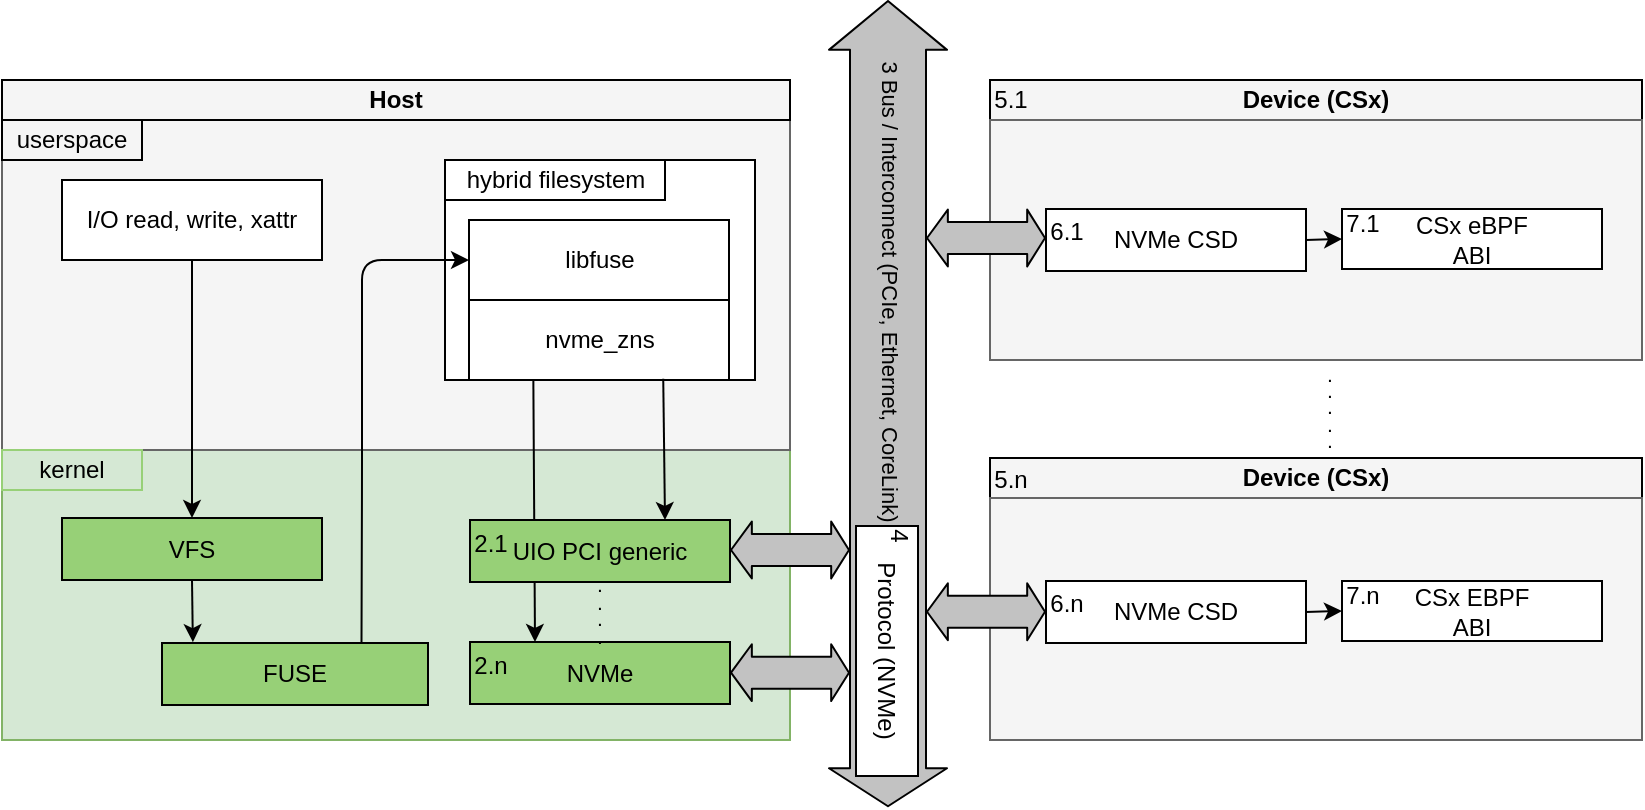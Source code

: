 <mxfile version="16.6.7" type="device"><diagram id="S2L_fBp9i6U7t1u01zK_" name="Page-1"><mxGraphModel dx="2268" dy="729" grid="1" gridSize="10" guides="1" tooltips="1" connect="1" arrows="1" fold="1" page="1" pageScale="1" pageWidth="850" pageHeight="1100" math="0" shadow="0"><root><mxCell id="0"/><mxCell id="1" parent="0"/><mxCell id="i_0_BjyM4eRB5BnsNZBt-20" value="" style="rounded=0;whiteSpace=wrap;html=1;fillColor=#d5e8d4;strokeColor=#82b366;" parent="1" vertex="1"><mxGeometry x="-20" y="265" width="394" height="145" as="geometry"/></mxCell><mxCell id="i_0_BjyM4eRB5BnsNZBt-16" value="" style="rounded=0;whiteSpace=wrap;html=1;strokeColor=#666666;fontColor=#333333;fillColor=#F5F5F5;" parent="1" vertex="1"><mxGeometry x="-20" y="100" width="394" height="165" as="geometry"/></mxCell><mxCell id="i_0_BjyM4eRB5BnsNZBt-24" value="" style="group" parent="1" vertex="1" connectable="0"><mxGeometry x="214" y="361" width="130" height="31" as="geometry"/></mxCell><mxCell id="i_0_BjyM4eRB5BnsNZBt-25" value="NVMe" style="rounded=0;whiteSpace=wrap;html=1;fillColor=#97D077;" parent="i_0_BjyM4eRB5BnsNZBt-24" vertex="1"><mxGeometry width="130" height="31" as="geometry"/></mxCell><mxCell id="i_0_BjyM4eRB5BnsNZBt-26" value="&lt;div&gt;2.n&lt;/div&gt;" style="rounded=0;whiteSpace=wrap;html=1;labelBackgroundColor=none;strokeColor=none;fillColor=none;" parent="i_0_BjyM4eRB5BnsNZBt-24" vertex="1"><mxGeometry y="1.5" width="20.8" height="20" as="geometry"/></mxCell><mxCell id="i_0_BjyM4eRB5BnsNZBt-29" value="&lt;br&gt;&lt;div&gt;.&lt;/div&gt;&lt;div&gt;.&lt;/div&gt;&lt;div&gt;.&lt;/div&gt;&lt;div&gt;.&lt;br&gt;&lt;/div&gt;&lt;p&gt;&lt;/p&gt;" style="text;html=1;strokeColor=none;fillColor=none;align=center;verticalAlign=middle;whiteSpace=wrap;rounded=0;dashed=1;fontSize=7;spacing=0;fontStyle=1" parent="1" vertex="1"><mxGeometry x="214" y="330" width="130" height="31" as="geometry"/></mxCell><mxCell id="i_0_BjyM4eRB5BnsNZBt-30" value="Host" style="text;html=1;align=center;verticalAlign=middle;whiteSpace=wrap;rounded=0;strokeColor=#000000;fillColor=#F5F5F5;fontStyle=1" parent="1" vertex="1"><mxGeometry x="-20" y="80" width="394" height="20" as="geometry"/></mxCell><mxCell id="i_0_BjyM4eRB5BnsNZBt-31" value="Device (CSx)" style="text;html=1;align=center;verticalAlign=middle;whiteSpace=wrap;rounded=0;strokeColor=#000000;fillColor=#F5F5F5;fontStyle=1" parent="1" vertex="1"><mxGeometry x="474" y="80" width="326" height="20" as="geometry"/></mxCell><mxCell id="i_0_BjyM4eRB5BnsNZBt-32" value="" style="shape=flexArrow;endArrow=classic;html=1;width=16;endSize=2.637;startArrow=block;fillColor=#C2C2C2;startSize=3.142;startWidth=11.402;endWidth=11.402;" parent="1" edge="1"><mxGeometry width="50" height="50" relative="1" as="geometry"><mxPoint x="344" y="315" as="sourcePoint"/><mxPoint x="404" y="315" as="targetPoint"/></mxGeometry></mxCell><mxCell id="i_0_BjyM4eRB5BnsNZBt-33" value="" style="shape=flexArrow;endArrow=classic;html=1;width=38;endSize=7.811;startArrow=block;fillColor=#C2C2C2;" parent="1" edge="1"><mxGeometry width="50" height="50" relative="1" as="geometry"><mxPoint x="423" y="443.63" as="sourcePoint"/><mxPoint x="423" y="40" as="targetPoint"/></mxGeometry></mxCell><mxCell id="i_0_BjyM4eRB5BnsNZBt-35" value="" style="shape=flexArrow;endArrow=classic;html=1;width=16;endSize=2.637;startArrow=block;fillColor=#C2C2C2;startSize=3.142;startWidth=11.402;endWidth=11.402;" parent="1" edge="1"><mxGeometry width="50" height="50" relative="1" as="geometry"><mxPoint x="344" y="376.33" as="sourcePoint"/><mxPoint x="404" y="376.33" as="targetPoint"/></mxGeometry></mxCell><mxCell id="i_0_BjyM4eRB5BnsNZBt-36" value="" style="rounded=0;whiteSpace=wrap;html=1;strokeColor=#666666;fontColor=#333333;fillColor=#F5F5F5;" parent="1" vertex="1"><mxGeometry x="474" y="100" width="326" height="120" as="geometry"/></mxCell><mxCell id="i_0_BjyM4eRB5BnsNZBt-37" value="&lt;div&gt;5.1&lt;/div&gt;" style="rounded=0;whiteSpace=wrap;html=1;labelBackgroundColor=none;strokeColor=none;fillColor=none;" parent="1" vertex="1"><mxGeometry x="474.0" y="80" width="20.8" height="20" as="geometry"/></mxCell><mxCell id="i_0_BjyM4eRB5BnsNZBt-38" value="&lt;p style=&quot;line-height: 50%&quot;&gt;&lt;/p&gt;&lt;div&gt;.&lt;/div&gt;&lt;div&gt;.&lt;/div&gt;&lt;div&gt;.&lt;/div&gt;&lt;div&gt;.&lt;/div&gt;&lt;div&gt;.&lt;br&gt;&lt;/div&gt;&lt;p&gt;&lt;/p&gt;" style="text;html=1;strokeColor=none;fillColor=none;align=center;verticalAlign=middle;whiteSpace=wrap;rounded=0;dashed=1;fontSize=7;spacing=0;fontStyle=1" parent="1" vertex="1"><mxGeometry x="579" y="220" width="130" height="50" as="geometry"/></mxCell><mxCell id="i_0_BjyM4eRB5BnsNZBt-39" value="Device (CSx)" style="text;html=1;align=center;verticalAlign=middle;whiteSpace=wrap;rounded=0;strokeColor=#000000;fillColor=#F5F5F5;fontStyle=1" parent="1" vertex="1"><mxGeometry x="474" y="269" width="326" height="20" as="geometry"/></mxCell><mxCell id="i_0_BjyM4eRB5BnsNZBt-40" value="" style="rounded=0;whiteSpace=wrap;html=1;strokeColor=#666666;fontColor=#333333;fillColor=#F5F5F5;" parent="1" vertex="1"><mxGeometry x="474" y="289" width="326" height="121" as="geometry"/></mxCell><mxCell id="i_0_BjyM4eRB5BnsNZBt-41" value="&lt;div&gt;5.n&lt;/div&gt;" style="rounded=0;whiteSpace=wrap;html=1;labelBackgroundColor=none;strokeColor=none;fillColor=none;" parent="1" vertex="1"><mxGeometry x="474.0" y="270" width="20.8" height="20" as="geometry"/></mxCell><mxCell id="i_0_BjyM4eRB5BnsNZBt-42" value="" style="group" parent="1" vertex="1" connectable="0"><mxGeometry x="650" y="330.5" width="130" height="30" as="geometry"/></mxCell><mxCell id="i_0_BjyM4eRB5BnsNZBt-43" value="CSx EBPF&lt;br&gt;&lt;div&gt;ABI&lt;/div&gt;" style="rounded=0;whiteSpace=wrap;html=1;" parent="i_0_BjyM4eRB5BnsNZBt-42" vertex="1"><mxGeometry width="130" height="30" as="geometry"/></mxCell><mxCell id="i_0_BjyM4eRB5BnsNZBt-44" value="&lt;div&gt;7.n&lt;/div&gt;" style="rounded=0;whiteSpace=wrap;html=1;labelBackgroundColor=none;strokeColor=none;fillColor=none;" parent="i_0_BjyM4eRB5BnsNZBt-42" vertex="1"><mxGeometry width="20.8" height="15" as="geometry"/></mxCell><mxCell id="i_0_BjyM4eRB5BnsNZBt-45" value="" style="group" parent="1" vertex="1" connectable="0"><mxGeometry x="502" y="330.5" width="130" height="31" as="geometry"/></mxCell><mxCell id="i_0_BjyM4eRB5BnsNZBt-46" value="NVMe CSD" style="rounded=0;whiteSpace=wrap;html=1;fillColor=#FFFFFF;" parent="i_0_BjyM4eRB5BnsNZBt-45" vertex="1"><mxGeometry width="130" height="31" as="geometry"/></mxCell><mxCell id="i_0_BjyM4eRB5BnsNZBt-47" value="&lt;div&gt;6.n&lt;/div&gt;" style="rounded=0;whiteSpace=wrap;html=1;labelBackgroundColor=none;strokeColor=none;fillColor=none;" parent="i_0_BjyM4eRB5BnsNZBt-45" vertex="1"><mxGeometry y="1.5" width="20.8" height="20" as="geometry"/></mxCell><mxCell id="i_0_BjyM4eRB5BnsNZBt-48" value="" style="group;spacingTop=0;" parent="1" vertex="1" connectable="0"><mxGeometry x="650" y="144.5" width="130" height="30" as="geometry"/></mxCell><mxCell id="i_0_BjyM4eRB5BnsNZBt-49" value="CSx eBPF&lt;br&gt;&lt;div&gt;ABI&lt;/div&gt;" style="rounded=0;whiteSpace=wrap;html=1;" parent="i_0_BjyM4eRB5BnsNZBt-48" vertex="1"><mxGeometry width="130" height="30" as="geometry"/></mxCell><mxCell id="i_0_BjyM4eRB5BnsNZBt-50" value="&lt;div&gt;7.1&lt;/div&gt;" style="rounded=0;whiteSpace=wrap;html=1;labelBackgroundColor=none;strokeColor=none;fillColor=none;" parent="i_0_BjyM4eRB5BnsNZBt-48" vertex="1"><mxGeometry width="20.8" height="15" as="geometry"/></mxCell><mxCell id="i_0_BjyM4eRB5BnsNZBt-51" value="" style="group" parent="1" vertex="1" connectable="0"><mxGeometry x="502" y="144.5" width="130" height="31" as="geometry"/></mxCell><mxCell id="i_0_BjyM4eRB5BnsNZBt-52" value="NVMe CSD" style="rounded=0;whiteSpace=wrap;html=1;fillColor=#FFFFFF;" parent="i_0_BjyM4eRB5BnsNZBt-51" vertex="1"><mxGeometry width="130" height="31" as="geometry"/></mxCell><mxCell id="i_0_BjyM4eRB5BnsNZBt-53" value="&lt;div&gt;6.1&lt;/div&gt;" style="rounded=0;whiteSpace=wrap;html=1;labelBackgroundColor=none;strokeColor=none;fillColor=none;" parent="i_0_BjyM4eRB5BnsNZBt-51" vertex="1"><mxGeometry y="1.5" width="20.8" height="20" as="geometry"/></mxCell><mxCell id="i_0_BjyM4eRB5BnsNZBt-58" value="" style="shape=flexArrow;endArrow=classic;html=1;width=16;endSize=2.637;startArrow=block;fillColor=#C2C2C2;startSize=3.142;startWidth=11.402;endWidth=11.402;" parent="1" edge="1"><mxGeometry width="50" height="50" relative="1" as="geometry"><mxPoint x="442" y="345.88" as="sourcePoint"/><mxPoint x="502" y="345.88" as="targetPoint"/></mxGeometry></mxCell><mxCell id="i_0_BjyM4eRB5BnsNZBt-60" value="" style="shape=flexArrow;endArrow=classic;html=1;width=16;endSize=2.637;startArrow=block;fillColor=#C2C2C2;startSize=3.142;startWidth=11.402;endWidth=11.402;" parent="1" edge="1"><mxGeometry width="50" height="50" relative="1" as="geometry"><mxPoint x="442" y="159.0" as="sourcePoint"/><mxPoint x="502" y="159.0" as="targetPoint"/></mxGeometry></mxCell><mxCell id="i_0_BjyM4eRB5BnsNZBt-61" value="" style="endArrow=classic;html=1;fillColor=#ffffff;fontSize=10;exitX=1;exitY=0.5;exitDx=0;exitDy=0;entryX=0;entryY=1;entryDx=0;entryDy=0;" parent="1" source="i_0_BjyM4eRB5BnsNZBt-46" target="i_0_BjyM4eRB5BnsNZBt-44" edge="1"><mxGeometry width="50" height="50" relative="1" as="geometry"><mxPoint x="321.5" y="170" as="sourcePoint"/><mxPoint x="321.5" y="371" as="targetPoint"/><Array as="points"/></mxGeometry></mxCell><mxCell id="i_0_BjyM4eRB5BnsNZBt-62" value="" style="endArrow=classic;html=1;fillColor=#ffffff;fontSize=10;entryX=0;entryY=0.5;entryDx=0;entryDy=0;exitX=1;exitY=0.5;exitDx=0;exitDy=0;" parent="1" source="i_0_BjyM4eRB5BnsNZBt-52" target="i_0_BjyM4eRB5BnsNZBt-49" edge="1"><mxGeometry width="50" height="50" relative="1" as="geometry"><mxPoint x="659" y="183.17" as="sourcePoint"/><mxPoint x="713.07" y="205" as="targetPoint"/><Array as="points"/></mxGeometry></mxCell><mxCell id="i_0_BjyM4eRB5BnsNZBt-69" value="3 Bus / Interconnect (PCIe, Ethernet, CoreLink)" style="edgeLabel;html=1;align=center;verticalAlign=middle;resizable=0;points=[];labelBackgroundColor=none;rotation=90;" parent="1" vertex="1" connectable="0"><mxGeometry x="424.005" y="184.996" as="geometry"/></mxCell><mxCell id="i_0_BjyM4eRB5BnsNZBt-70" value="Protocol (NVMe)" style="rounded=0;whiteSpace=wrap;html=1;rotation=90;" parent="1" vertex="1"><mxGeometry x="360" y="350" width="125" height="31" as="geometry"/></mxCell><mxCell id="i_0_BjyM4eRB5BnsNZBt-75" value="4" style="rounded=0;whiteSpace=wrap;html=1;labelBackgroundColor=none;strokeColor=none;fillColor=none;rotation=90;" parent="1" vertex="1"><mxGeometry x="424.54" y="300" width="8.929" height="15" as="geometry"/></mxCell><mxCell id="i_0_BjyM4eRB5BnsNZBt-76" value="userspace" style="text;html=1;fillColor=none;align=center;verticalAlign=middle;whiteSpace=wrap;rounded=0;strokeColor=#000000;" parent="1" vertex="1"><mxGeometry x="-20" y="100" width="70" height="20" as="geometry"/></mxCell><mxCell id="i_0_BjyM4eRB5BnsNZBt-77" value="kernel" style="text;html=1;fillColor=none;align=center;verticalAlign=middle;whiteSpace=wrap;rounded=0;strokeColor=#97D077;" parent="1" vertex="1"><mxGeometry x="-20" y="265" width="70" height="20" as="geometry"/></mxCell><mxCell id="nUIsV-gCeC4iNbI2lIwb-3" value="" style="group" parent="1" vertex="1" connectable="0"><mxGeometry x="10" y="299" width="130" height="31" as="geometry"/></mxCell><mxCell id="nUIsV-gCeC4iNbI2lIwb-4" value="VFS" style="rounded=0;whiteSpace=wrap;html=1;fillColor=#97D077;" parent="nUIsV-gCeC4iNbI2lIwb-3" vertex="1"><mxGeometry width="130" height="31" as="geometry"/></mxCell><mxCell id="nUIsV-gCeC4iNbI2lIwb-5" value="" style="group" parent="1" vertex="1" connectable="0"><mxGeometry x="60" y="361.5" width="133" height="31" as="geometry"/></mxCell><mxCell id="nUIsV-gCeC4iNbI2lIwb-6" value="FUSE" style="rounded=0;whiteSpace=wrap;html=1;fillColor=#97D077;" parent="nUIsV-gCeC4iNbI2lIwb-5" vertex="1"><mxGeometry width="133" height="31" as="geometry"/></mxCell><mxCell id="nUIsV-gCeC4iNbI2lIwb-9" value="" style="endArrow=classic;html=1;fillColor=#ffffff;fontSize=10;entryX=0.5;entryY=0;entryDx=0;entryDy=0;exitX=0.5;exitY=1;exitDx=0;exitDy=0;" parent="1" source="nUIsV-gCeC4iNbI2lIwb-8" target="nUIsV-gCeC4iNbI2lIwb-4" edge="1"><mxGeometry width="50" height="50" relative="1" as="geometry"><mxPoint x="-44.5" y="306" as="sourcePoint"/><mxPoint x="-44.344" y="384.791" as="targetPoint"/><Array as="points"/></mxGeometry></mxCell><mxCell id="nUIsV-gCeC4iNbI2lIwb-10" value="" style="endArrow=classic;html=1;fillColor=#ffffff;fontSize=10;exitX=0.5;exitY=1;exitDx=0;exitDy=0;entryX=0.116;entryY=-0.014;entryDx=0;entryDy=0;entryPerimeter=0;" parent="1" source="nUIsV-gCeC4iNbI2lIwb-4" target="nUIsV-gCeC4iNbI2lIwb-6" edge="1"><mxGeometry width="50" height="50" relative="1" as="geometry"><mxPoint x="-184.5" y="261" as="sourcePoint"/><mxPoint x="-57" y="362" as="targetPoint"/><Array as="points"/></mxGeometry></mxCell><mxCell id="nUIsV-gCeC4iNbI2lIwb-8" value="I/O read, write, xattr" style="rounded=0;whiteSpace=wrap;html=1;" parent="1" vertex="1"><mxGeometry x="10" y="130" width="130" height="40" as="geometry"/></mxCell><mxCell id="2FKXtWeZJ99oMbGete19-2" value="nvme_zns" style="rounded=0;whiteSpace=wrap;html=1;" parent="1" vertex="1"><mxGeometry x="201.5" y="120" width="155" height="110" as="geometry"/></mxCell><mxCell id="nUIsV-gCeC4iNbI2lIwb-1" value="" style="group" parent="1" vertex="1" connectable="0"><mxGeometry x="213.5" y="150" width="130" height="40" as="geometry"/></mxCell><mxCell id="nUIsV-gCeC4iNbI2lIwb-2" value="libfuse" style="rounded=0;whiteSpace=wrap;html=1;" parent="nUIsV-gCeC4iNbI2lIwb-1" vertex="1"><mxGeometry width="130" height="40" as="geometry"/></mxCell><mxCell id="i_0_BjyM4eRB5BnsNZBt-5" value="nvme_zns" style="rounded=0;whiteSpace=wrap;html=1;" parent="1" vertex="1"><mxGeometry x="213.5" y="190" width="130" height="40" as="geometry"/></mxCell><mxCell id="2FKXtWeZJ99oMbGete19-3" value="hybrid filesystem" style="text;html=1;fillColor=none;align=center;verticalAlign=middle;whiteSpace=wrap;rounded=0;strokeColor=#000000;" parent="1" vertex="1"><mxGeometry x="201.5" y="120" width="110" height="20" as="geometry"/></mxCell><mxCell id="3GnY77skOhq2iIOU1t_L-1" value="" style="endArrow=classic;html=1;fillColor=#ffffff;fontSize=10;exitX=0.704;exitY=0.994;exitDx=0;exitDy=0;entryX=0.75;entryY=0;entryDx=0;entryDy=0;exitPerimeter=0;" parent="1" source="2FKXtWeZJ99oMbGete19-2" target="i_0_BjyM4eRB5BnsNZBt-22" edge="1"><mxGeometry width="50" height="50" relative="1" as="geometry"><mxPoint x="169.75" y="371.5" as="sourcePoint"/><mxPoint x="251.12" y="248.92" as="targetPoint"/><Array as="points"/></mxGeometry></mxCell><mxCell id="3GnY77skOhq2iIOU1t_L-2" value="" style="endArrow=classic;html=1;fillColor=#ffffff;fontSize=10;entryX=0.25;entryY=1;entryDx=0;entryDy=0;exitX=0.285;exitY=1;exitDx=0;exitDy=0;exitPerimeter=0;" parent="1" source="2FKXtWeZJ99oMbGete19-2" target="i_0_BjyM4eRB5BnsNZBt-29" edge="1"><mxGeometry width="50" height="50" relative="1" as="geometry"><mxPoint x="247" y="230" as="sourcePoint"/><mxPoint x="321.5" y="310" as="targetPoint"/><Array as="points"/></mxGeometry></mxCell><mxCell id="i_0_BjyM4eRB5BnsNZBt-21" value="" style="group" parent="1" vertex="1" connectable="0"><mxGeometry x="214" y="300" width="130" height="31" as="geometry"/></mxCell><mxCell id="i_0_BjyM4eRB5BnsNZBt-22" value="UIO PCI generic" style="rounded=0;whiteSpace=wrap;html=1;fillColor=#97D077;" parent="i_0_BjyM4eRB5BnsNZBt-21" vertex="1"><mxGeometry width="130" height="31" as="geometry"/></mxCell><mxCell id="i_0_BjyM4eRB5BnsNZBt-23" value="&lt;div&gt;2.1&lt;/div&gt;" style="rounded=0;whiteSpace=wrap;html=1;labelBackgroundColor=none;strokeColor=none;fillColor=none;" parent="i_0_BjyM4eRB5BnsNZBt-21" vertex="1"><mxGeometry y="1.5" width="20.8" height="20" as="geometry"/></mxCell><mxCell id="nUIsV-gCeC4iNbI2lIwb-11" value="" style="endArrow=classic;html=1;fillColor=#ffffff;fontSize=10;exitX=0.75;exitY=0;exitDx=0;exitDy=0;" parent="1" source="nUIsV-gCeC4iNbI2lIwb-6" target="nUIsV-gCeC4iNbI2lIwb-2" edge="1"><mxGeometry width="50" height="50" relative="1" as="geometry"><mxPoint x="-160" y="351" as="sourcePoint"/><mxPoint x="85" y="245" as="targetPoint"/><Array as="points"><mxPoint x="160" y="280"/><mxPoint x="160" y="170"/></Array></mxGeometry></mxCell></root></mxGraphModel></diagram></mxfile>